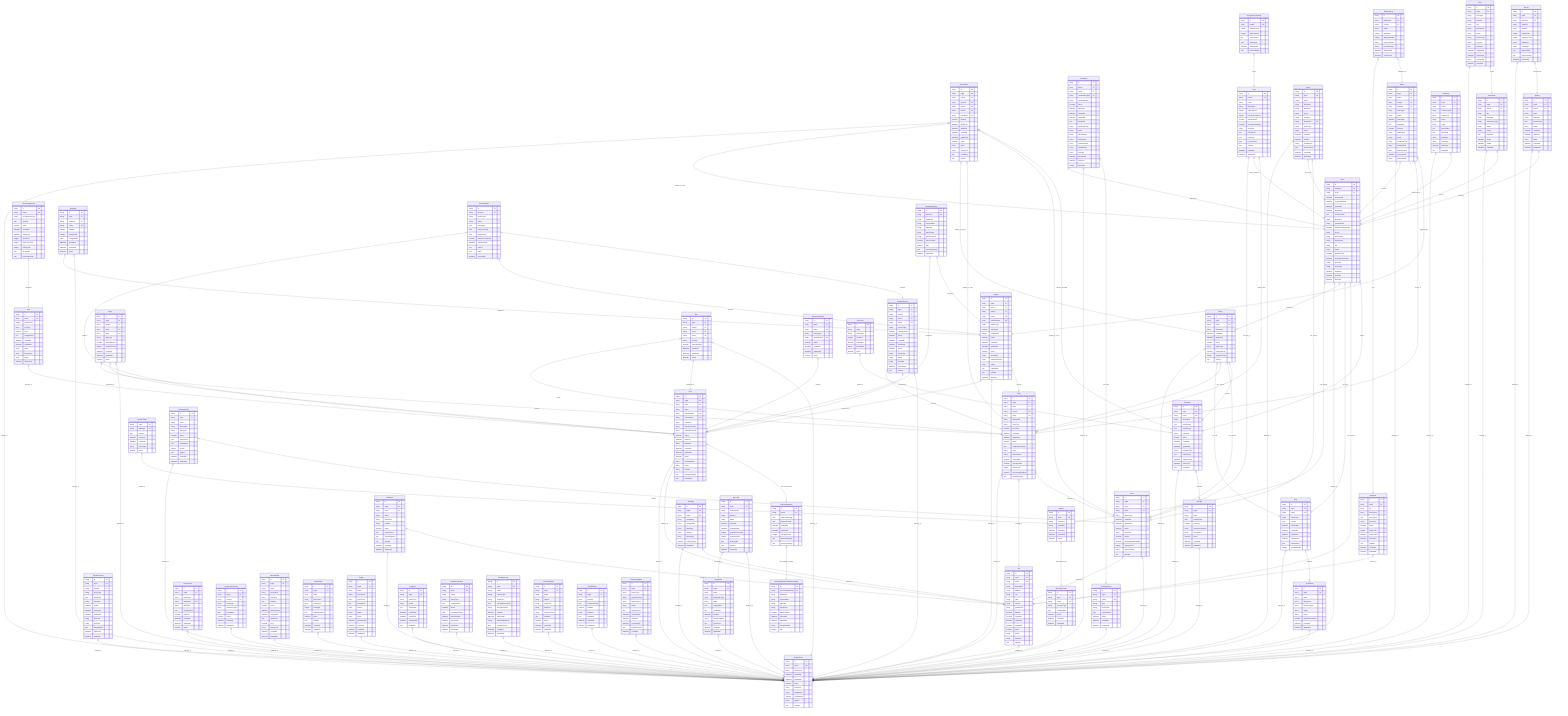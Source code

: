 erDiagram
    Identity {
        string id PK "*"
        string email UK "*"
        string firstName
        string lastName
        datetime createdAt "*"
        datetime updatedAt "*"
        boolean active "*"
    }
    
    Organization {
        string id PK "*"
        string name UK "*"
        string description
        datetime createdAt "*"
        datetime updatedAt "*"
        boolean active "*"
        string timezone
        string subdomain
        boolean ssoEnabled
        string logoUrl
        json settings
    }
    
    User {
        string id PK "*"
        string identityId FK "*"
        string orgId FK "*"
        boolean suspended "*"
        datetime suspendedUntil
        datetime createdAt "*"
        datetime updatedAt "*"
        json customFields
        string pictureUrl
        string thumbnailUrl
        boolean isAttachedToIntercom
        string phone
        string employeeId
        string department
        string title
        string status "*"
        boolean portalAccess
        boolean overridePermission
        string pinCode
        string externalId
        datetime startDate
        datetime endDate
        datetime lastLogin
    }
    
    Role {
        string id PK "*"
        string orgId FK "*"
        string name UK "*"
        string description
        json scopes "*"
        boolean isStandard "*"
        datetime createdAt "*"
        datetime updatedAt "*"
        boolean systemRole
        json permissions "*"
        integer memberCount
    }
    
    Group {
        string id PK "*"
        string orgId FK "*"
        string name UK "*"
        string description
        datetime createdAt "*"
        datetime updatedAt "*"
        boolean active "*"
        string groupType
        boolean systemGroup
        integer memberCount
        json settings
    }
    
    Site {
        string id PK "*"
        string orgId FK "*"
        string name UK "*"
        string description
        string address
        string city
        string state
        string country
        string postalCode
        decimal latitude
        decimal longitude
        datetime createdAt "*"
        datetime updatedAt "*"
        boolean active "*"
        string phone
        string timezone
        json settings
    }
    
    Zone {
        string id PK "*"
        string orgId FK "*"
        string siteId FK "*"
        string name UK "*"
        string description
        datetime createdAt "*"
        datetime updatedAt "*"
        boolean active "*"
        string zoneType
        boolean shared
        boolean antiPassbackEnabled
        integer capacityLimit
        string parentZoneId FK
        json settings
    }
    
    Entry {
        string id PK "*"
        string orgId FK "*"
        string siteId FK
        string zoneId FK
        string name UK "*"
        string description
        string entryType "*"
        boolean isLocked "*"
        datetime createdAt "*"
        datetime updatedAt "*"
        boolean active "*"
        json locationRestriction
        string state "*"
        string doorPosition
        boolean rexEnabled
        boolean unlockOnExit
        integer unlockTime
        boolean monitoringEnabled
        json readerSettings
    }
    
    ACU {
        string id PK "*"
        string orgId FK "*"
        string siteId FK
        string name UK "*"
        string serialNumber UK "*"
        string macAddress UK
        string ipAddress
        string firmwareVersion
        string hardwareVersion
        boolean online "*"
        datetime lastSeen
        string timezone
        datetime createdAt "*"
        datetime updatedAt "*"
        boolean active "*"
        string modelNumber
        string status "*"
        string location
        json networkSettings
        json capabilities
    }
    
    AcuConfiguration {
        string id PK "*"
        string acuId FK "*"
        json networkSettings
        json deviceSettings
        datetime createdAt "*"
        datetime updatedAt "*"
        integer pollingInterval
        json timeoutSettings
        json securitySettings
    }
    
    AcuConfigurationNetworkSettings {
        string id PK "*"
        string acuConfigurationId FK "*"
        string ipAddress
        string subnetMask
        string gateway
        string dnsServer
        boolean dhcpEnabled "*"
        datetime createdAt "*"
        datetime updatedAt "*"
        string dnsSecondary
        integer port
    }
    
    AccessRule {
        string id PK "*"
        string orgId FK "*"
        string userId FK
        string groupId FK
        string entryId FK
        string zoneId FK
        string scheduleId FK
        boolean allowed "*"
        datetime validFrom
        datetime validUntil
        datetime createdAt "*"
        datetime updatedAt "*"
        boolean active "*"
        string name "*"
        string description
        json conditions "*"
        json actions "*"
    }
    
    TimeRestriction {
        string id PK "*"
        string orgId FK "*"
        string entityId FK "*"
        string entityType "*"
        json timeRules "*"
        string timezone "*"
        boolean active "*"
        datetime createdAt "*"
        datetime updatedAt "*"
        string startTime
        string endTime
        json daysOfWeek
        datetime validFrom
        datetime validUntil
    }
    
    PortConfiguration {
        string id PK "*"
        string portId FK "*"
        string configurationType "*"
        json settings
        boolean active "*"
        datetime createdAt "*"
        datetime updatedAt "*"
        integer sensitivity
        integer debounceTime
        integer pollingRate
        json thresholds
        json customSettings
    }
    
    Reader {
        string id PK "*"
        string orgId FK "*"
        string acuId FK "*"
        string entryId FK
        string name UK "*"
        string serialNumber UK
        string readerType "*"
        boolean isWiegand "*"
        integer portNumber "*"
        boolean online "*"
        datetime createdAt "*"
        datetime updatedAt "*"
        boolean active "*"
        string description
        string firmwareVersion
        string status "*"
        json capabilities
        json settings
        datetime lastSeen
    }
    
    Port {
        string id PK "*"
        string acuId FK "*"
        integer portNumber "*"
        string portType "*"
        boolean inUse "*"
        json configuration
        datetime createdAt "*"
        datetime updatedAt "*"
        string name
        string description
        string status "*"
        datetime lastActivity
    }
    
    Credential {
        string id PK "*"
        string userId FK "*"
        string orgId FK "*"
        string credentialTypeId FK "*"
        string credentialData "*"
        boolean active "*"
        datetime expiresAt
        datetime createdAt "*"
        datetime updatedAt "*"
        json metadata
        string credentialType "*"
        string status "*"
        string cardNumber
        string facilityCode
        string mobilePassId
        string cloudKeyUrl
        string pinCode
        datetime activatedAt
        datetime lastUsed
        integer useCount
    }
    
    CredentialType {
        string id PK "*"
        string orgId FK "*"
        string name UK "*"
        string type "*"
        string description
        json configuration
        boolean active "*"
        datetime createdAt "*"
        datetime updatedAt "*"
    }
    
    Schedule {
        string id PK "*"
        string orgId FK "*"
        string name UK "*"
        string description
        json timeRanges "*"
        json dateRanges
        string timezone "*"
        boolean active "*"
        datetime createdAt "*"
        datetime updatedAt "*"
        string scheduleType "*"
        json timePeriods "*"
        datetime effectiveFrom
        datetime effectiveTo
        json exceptions
    }
    
    AccessToken {
        string token PK "*"
        string identityId FK "*"
        json scopes "*"
        datetime expiresAt "*"
        datetime createdAt "*"
        string tokenType "*"
        boolean active "*"
    }
    
    Event {
        string id PK "*"
        string orgId FK "*"
        string userId FK
        string entryId FK
        string readerId FK
        string eventType "*"
        string action "*"
        datetime timestamp "*"
        json metadata
        boolean success "*"
        string description
        string result "*"
        string credentialType
        string readerName
        string failureReason
        datetime processedAt
        string processedBy
    }
    
    ContactSensor {
        string id PK "*"
        string orgId FK "*"
        string entryId FK "*"
        string acuId FK "*"
        string name UK "*"
        string sensorType "*"
        boolean normallyOpen "*"
        boolean online "*"
        datetime createdAt "*"
        datetime updatedAt "*"
        boolean active "*"
        string description
        string status "*"
        string lastState
        datetime lastChange
        json settings
    }
    
    Relay {
        string id PK "*"
        string orgId FK "*"
        string entryId FK "*"
        string acuId FK "*"
        string name UK "*"
        string relayType "*"
        boolean normallyOpen "*"
        integer activationTime
        datetime createdAt "*"
        datetime updatedAt "*"
        boolean active "*"
    }
    
    Rex {
        string id PK "*"
        string orgId FK "*"
        string entryId FK "*"
        string acuId FK "*"
        string name UK "*"
        string rexType "*"
        boolean normallyOpen "*"
        datetime createdAt "*"
        datetime updatedAt "*"
        boolean active "*"
    }
    
    Wiegand {
        string id PK "*"
        string orgId FK "*"
        string readerId FK "*"
        string name UK "*"
        integer dataBits "*"
        integer facilityCode
        json configuration
        datetime createdAt "*"
        datetime updatedAt "*"
        boolean active "*"
    }
    
    ExpansionBoard {
        string id PK "*"
        string acuId FK "*"
        string name UK "*"
        string boardType "*"
        string serialNumber UK
        boolean online "*"
        datetime createdAt "*"
        datetime updatedAt "*"
        boolean active "*"
    }
    
    IdentityProvider {
        string id PK "*"
        string orgId FK "*"
        string name UK "*"
        string providerType "*"
        json configuration "*"
        boolean active "*"
        datetime createdAt "*"
        datetime updatedAt "*"
    }
    
    CustomField {
        string id PK "*"
        string orgId FK "*"
        string entityType "*"
        string fieldName UK "*"
        string fieldType "*"
        json configuration
        boolean required "*"
        datetime createdAt "*"
        datetime updatedAt "*"
        boolean active "*"
    }
    
    LocationRestriction {
        string id PK "*"
        string orgId FK "*"
        string entityId FK "*"
        string entityType "*"
        string restrictionType "*"
        json boundaries "*"
        boolean active "*"
        datetime createdAt "*"
        datetime updatedAt "*"
    }
    
    LockdownPlan {
        string id PK "*"
        string orgId FK "*"
        string name "*"
        string description
        string planType
        boolean active "*"
        json targetZones
        json entryStates
        integer priority
        json triggers
        datetime createdAt "*"
        datetime updatedAt "*"
    }
    
    PackagePlan {
        string id PK "*"
        string orgId FK "*"
        string name "*"
        string description
        string planType "*"
        json features "*"
        boolean active "*"
        datetime effectiveDate
        datetime expiryDate
        json limitations
        decimal price
        string billingCycle
        datetime createdAt "*"
        datetime updatedAt "*"
    }
    
    Mailroom {
        string id PK "*"
        string orgId FK "*"
        string siteId FK "*"
        string name "*"
        string description
        string location
        boolean active "*"
        json accessRules
        json operatingHours
        json settings
        datetime createdAt "*"
        datetime updatedAt "*"
    }
    
    CardFormat {
        string id PK "*"
        string orgId FK "*"
        string name "*"
        string description
        string formatType "*"
        integer bitLength "*"
        json fieldDefinitions "*"
        boolean active "*"
        json settings
        datetime createdAt "*"
        datetime updatedAt "*"
    }
    
    Visitor {
        string id PK "*"
        string orgId FK "*"
        string email "*"
        string firstName "*"
        string lastName "*"
        string phone
        string company
        string hostUserId FK
        string visitorType
        string status "*"
        datetime visitStart "*"
        datetime visitEnd "*"
        string cloudKeyUrl
        json accessZones
        datetime createdAt "*"
        datetime updatedAt "*"
    }
    
    Webhook {
        string id PK "*"
        string siteId FK "*"
        string url "*"
        string description
        json eventTypes "*"
        string secretKey
        boolean active "*"
        integer retryCount
        datetime lastSuccess
        datetime lastFailure
        json headers
        datetime createdAt "*"
        datetime updatedAt "*"
    }
    
    Alert {
        string id PK "*"
        string orgId FK "*"
        string alertType "*"
        string severity "*"
        string title "*"
        string description "*"
        string status "*"
        string sourceType
        string sourceId
        json alertData
        datetime triggeredAt "*"
        datetime resolvedAt
        string resolvedBy
        datetime createdAt "*"
    }
    
    Notification {
        string id PK "*"
        string orgId FK "*"
        string userId FK
        string title "*"
        string message "*"
        string notificationType "*"
        string status "*"
        string priority
        json metadata
        datetime sentAt
        datetime readAt
        datetime createdAt "*"
    }
    
    Report {
        string id PK "*"
        string orgId FK "*"
        string name "*"
        string description
        string reportType "*"
        json parameters "*"
        string format
        string status "*"
        string fileUrl
        datetime generatedAt
        datetime expiresAt
        datetime createdAt "*"
        datetime updatedAt "*"
    }
    
    Integration {
        string id PK "*"
        string orgId FK "*"
        string name "*"
        string integrationType "*"
        string status "*"
        json configuration "*"
        json credentials
        datetime lastSync
        string lastSyncStatus
        json syncErrors
        datetime createdAt "*"
        datetime updatedAt "*"
    }
    
    ApiKey {
        string id PK "*"
        string orgId FK "*"
        string userId FK "*"
        string name "*"
        string keyHash "*"
        json permissions "*"
        string status "*"
        datetime expiresAt
        datetime lastUsed
        string lastIp
        datetime createdAt "*"
        datetime updatedAt "*"
    }
    
    AuditLog {
        string id PK "*"
        string orgId FK "*"
        string userId FK
        string resourceType "*"
        string resourceId
        string action "*"
        string result "*"
        json beforeState
        json afterState
        string ipAddress
        string userAgent
        datetime timestamp "*"
        json metadata
    }
    
    Area {
        string id PK "*"
        string zoneId FK "*"
        string name "*"
        string description
        integer capacityLimit
        integer currentOccupancy
        boolean antiPassback "*"
        boolean occupancyEnabled
        string areaType
        json entryPoints
        json exitPoints
        json currentUsers
        json settings
        datetime createdAt "*"
        datetime updatedAt "*"
    }
    
    OccupancyTracking {
        string id PK "*"
        string areaId FK "*"
        integer currentCount "*"
        integer maxCapacity
        json entryCounts
        json exitCounts
        datetime lastUpdated "*"
        json historicalData
    }
    
    Analytics {
        string id PK "*"
        string orgId FK "*"
        string metricType "*"
        string period "*"
        json metricData "*"
        datetime periodStart "*"
        datetime periodEnd "*"
        datetime calculatedAt "*"
        json metadata
    }
    
    CompliancePolicy {
        string id PK "*"
        string orgId FK "*"
        string name "*"
        string policyType "*"
        json requirements "*"
        boolean active "*"
        json complianceRules
        datetime effectiveDate
        datetime expiryDate
        datetime createdAt "*"
        datetime updatedAt "*"
    }
    
    BackupConfig {
        string id PK "*"
        string orgId FK "*"
        string name "*"
        string backupType "*"
        string frequency "*"
        json includedResources "*"
        string storageLocation
        boolean enabled "*"
        datetime lastBackup
        string lastBackupStatus
        json retentionPolicy
        datetime createdAt "*"
        datetime updatedAt "*"
    }
    
    Holiday {
        string id PK "*"
        string orgId FK "*"
        string name "*"
        date holidayDate "*"
        boolean recurring
        string recurrencePattern
        string description
        boolean active "*"
        datetime createdAt "*"
        datetime updatedAt "*"
    }
    
    EmailTemplate {
        string id PK "*"
        string orgId FK "*"
        string name "*"
        string subject "*"
        string bodyHtml "*"
        string bodyText
        string templateType "*"
        json variables
        boolean active "*"
        datetime createdAt "*"
        datetime updatedAt "*"
    }
    
    SmsSettings {
        string id PK "*"
        string orgId FK "*"
        string provider "*"
        json providerConfig "*"
        boolean enabled "*"
        string senderId
        json templates
        datetime createdAt "*"
        datetime updatedAt "*"
    }
    
    FirmwareUpdate {
        string id PK "*"
        string orgId FK "*"
        string deviceType "*"
        string currentVersion
        string targetVersion "*"
        string status "*"
        json targetDevices
        datetime scheduledAt
        datetime startedAt
        datetime completedAt
        json updateResults
        datetime createdAt "*"
    }
    
    DeviceHealth {
        string id PK "*"
        string deviceId FK "*"
        string deviceType "*"
        string status "*"
        float cpuUsage
        float memoryUsage
        float temperature
        boolean networkConnected
        datetime lastHeartbeat "*"
        json metrics
        json alerts
        datetime recordedAt "*"
    }
    
    NetworkSettings {
        string id PK "*"
        string deviceId FK "*"
        string ipAddress
        string subnetMask
        string gateway
        string dnsPrimary
        string dnsSecondary
        boolean dhcpEnabled "*"
        integer port
        json securitySettings
        datetime updatedAt "*"
    }
    
    Permission {
        string id PK "*"
        string orgId FK "*"
        string name "*"
        string description
        string resourceType "*"
        string action "*"
        string scope
        boolean systemPermission
        datetime createdAt "*"
        datetime updatedAt "*"
    }
    
    Settings {
        string id PK "*"
        string orgId FK
        string siteId FK
        string settingKey "*"
        string settingValue "*"
        string dataType "*"
        string category
        string description
        boolean systemSetting
        datetime updatedAt "*"
    }
    
    TimeZone {
        string id PK "*"
        string name "*"
        string tzIdentifier "*"
        integer utcOffset "*"
        boolean dstEnabled
        string description
        boolean active "*"
    }
    
    SyncJob {
        string id PK "*"
        string orgId FK "*"
        string integrationId FK
        string jobType "*"
        string status "*"
        datetime startedAt
        datetime completedAt
        integer recordsProcessed
        integer recordsFailed
        json errorDetails
        json jobData
        datetime createdAt "*"
    }
    
    WebhookLog {
        string id PK "*"
        string webhookId FK "*"
        string eventId FK
        string status "*"
        integer httpStatus
        integer attemptNumber "*"
        string responseBody
        string errorMessage
        datetime attemptedAt "*"
        datetime nextRetryAt
    }
    
    ApiLog {
        string id PK "*"
        string orgId FK "*"
        string apiKeyId FK
        string endpoint "*"
        string method "*"
        integer statusCode "*"
        integer responseTime
        string ipAddress
        string userAgent
        json requestData
        json responseData
        datetime timestamp "*"
    }
    
    User }|--|| Identity : has_identity
    User }|--|| Organization : belongs_to
    Role }|--|| Organization : belongs_to
    Group }|--|| Organization : belongs_to
    Site }|--|| Organization : belongs_to
    Zone }|--|| Site : belongs_to
    Zone }|--|| Organization : belongs_to
    Entry }|--|| Organization : belongs_to
    Entry }|--|| Site : belongs_to
    Entry }|--|| Zone : belongs_to
    ACU }|--|| Organization : belongs_to
    ACU }|--|| Site : belongs_to
    Reader }|--|| ACU : connected_to
    Reader }|--|| Organization : belongs_to
    Reader }|--|| Entry : controls
    Port }|--|| ACU : belongs_to
    Credential }|--|| User : belongs_to
    Credential }|--|| Organization : belongs_to
    Credential }|--|| CredentialType : has_type
    CredentialType }|--|| Organization : belongs_to
    Schedule }|--|| Organization : belongs_to
    AccessToken }|--|| Identity : issued_to
    Event }|--|| Organization : belongs_to
    Event }|--|| User : involves
    Event }|--|| Entry : occurs_at
    Event }|--|| Reader : triggered_by
    ContactSensor }|--|| Entry : monitors
    ContactSensor }|--|| ACU : connected_to
    ContactSensor }|--|| Organization : belongs_to
    Relay }|--|| Entry : controls
    Relay }|--|| ACU : connected_to
    Relay }|--|| Organization : belongs_to
    Rex }|--|| Entry : serves
    Rex }|--|| ACU : connected_to
    Rex }|--|| Organization : belongs_to
    Wiegand }|--|| Reader : configures
    Wiegand }|--|| Organization : belongs_to
    ExpansionBoard }|--|| ACU : extends
    IdentityProvider }|--|| Organization : belongs_to
    CustomField }|--|| Organization : belongs_to
    LocationRestriction }|--|| Organization : belongs_to
    User }|--|{ Group : member_of
    User }|--|{ Role : has_role
    User }|--|{ Site : can_access
    Group }|--|{ Role : has_role
    Group }|--|{ Entry : can_access
    Group }|--|{ Zone : can_access
    Group }|--|{ Schedule : follows
    User }|--|{ Schedule : follows
    Identity }|--|{ IdentityProvider : authenticated_by
    ACU }|--|| AcuConfiguration : has_configuration
    AcuConfiguration }|--|| AcuConfigurationNetworkSettings : has_network_settings
    AccessRule }|--|| Organization : belongs_to
    AccessRule }|--|| User : applies_to_user
    AccessRule }|--|| Group : applies_to_group
    AccessRule }|--|| Entry : applies_to_entry
    AccessRule }|--|| Zone : applies_to_zone
    AccessRule }|--|| Schedule : follows_schedule
    TimeRestriction }|--|| Organization : belongs_to
    PortConfiguration }|--|| Port : configures
    LockdownPlan }|--|| Organization : belongs_to
    LockdownPlan }|--|{ Zone : affects
    PackagePlan }|--|| Organization : belongs_to
    Mailroom }|--|| Organization : belongs_to
    Mailroom }|--|| Site : located_at
    CardFormat }|--|| Organization : belongs_to
    Visitor }|--|| Organization : belongs_to
    Visitor }|--|| User : hosted_by
    Visitor }|--|{ Zone : can_access
    Webhook }|--|| Site : belongs_to
    WebhookLog }|--|| Webhook : logs
    WebhookLog }|--|| Event : triggered_by
    Alert }|--|| Organization : belongs_to
    Notification }|--|| Organization : belongs_to
    Notification }|--|| User : sent_to
    Alert }|--|| Notification : creates
    Report }|--|| Organization : belongs_to
    Integration }|--|| Organization : belongs_to
    SyncJob }|--|| Integration : executed_by
    SyncJob }|--|| Organization : belongs_to
    ApiKey }|--|| Organization : belongs_to
    ApiKey }|--|| User : owned_by
    ApiLog }|--|| Organization : belongs_to
    ApiLog }|--|| ApiKey : generated_by
    AuditLog }|--|| Organization : belongs_to
    AuditLog }|--|| User : performed_by
    Area }|--|| Zone : belongs_to
    OccupancyTracking }|--|| Area : tracks
    Area }|--|{ User : tracks_presence
    Area }|--|{ Entry : controls_flow
    Analytics }|--|| Organization : belongs_to
    CompliancePolicy }|--|| Organization : belongs_to
    BackupConfig }|--|| Organization : belongs_to
    Holiday }|--|| Organization : belongs_to
    Schedule }|--|{ Holiday : excludes
    EmailTemplate }|--|| Organization : belongs_to
    SmsSettings }|--|| Organization : belongs_to
    FirmwareUpdate }|--|| Organization : belongs_to
    DeviceHealth }|--|| ACU : monitors
    DeviceHealth }|--|| Reader : monitors
    DeviceHealth }|--|| ContactSensor : monitors
    NetworkSettings }|--|| ACU : configures
    NetworkSettings }|--|| Reader : configures
    Permission }|--|| Organization : belongs_to
    Role }|--|{ Permission : includes
    Settings }|--|| Organization : belongs_to
    Settings }|--|| Site : belongs_to
    TimeZone }|--|{ Schedule : applies_to